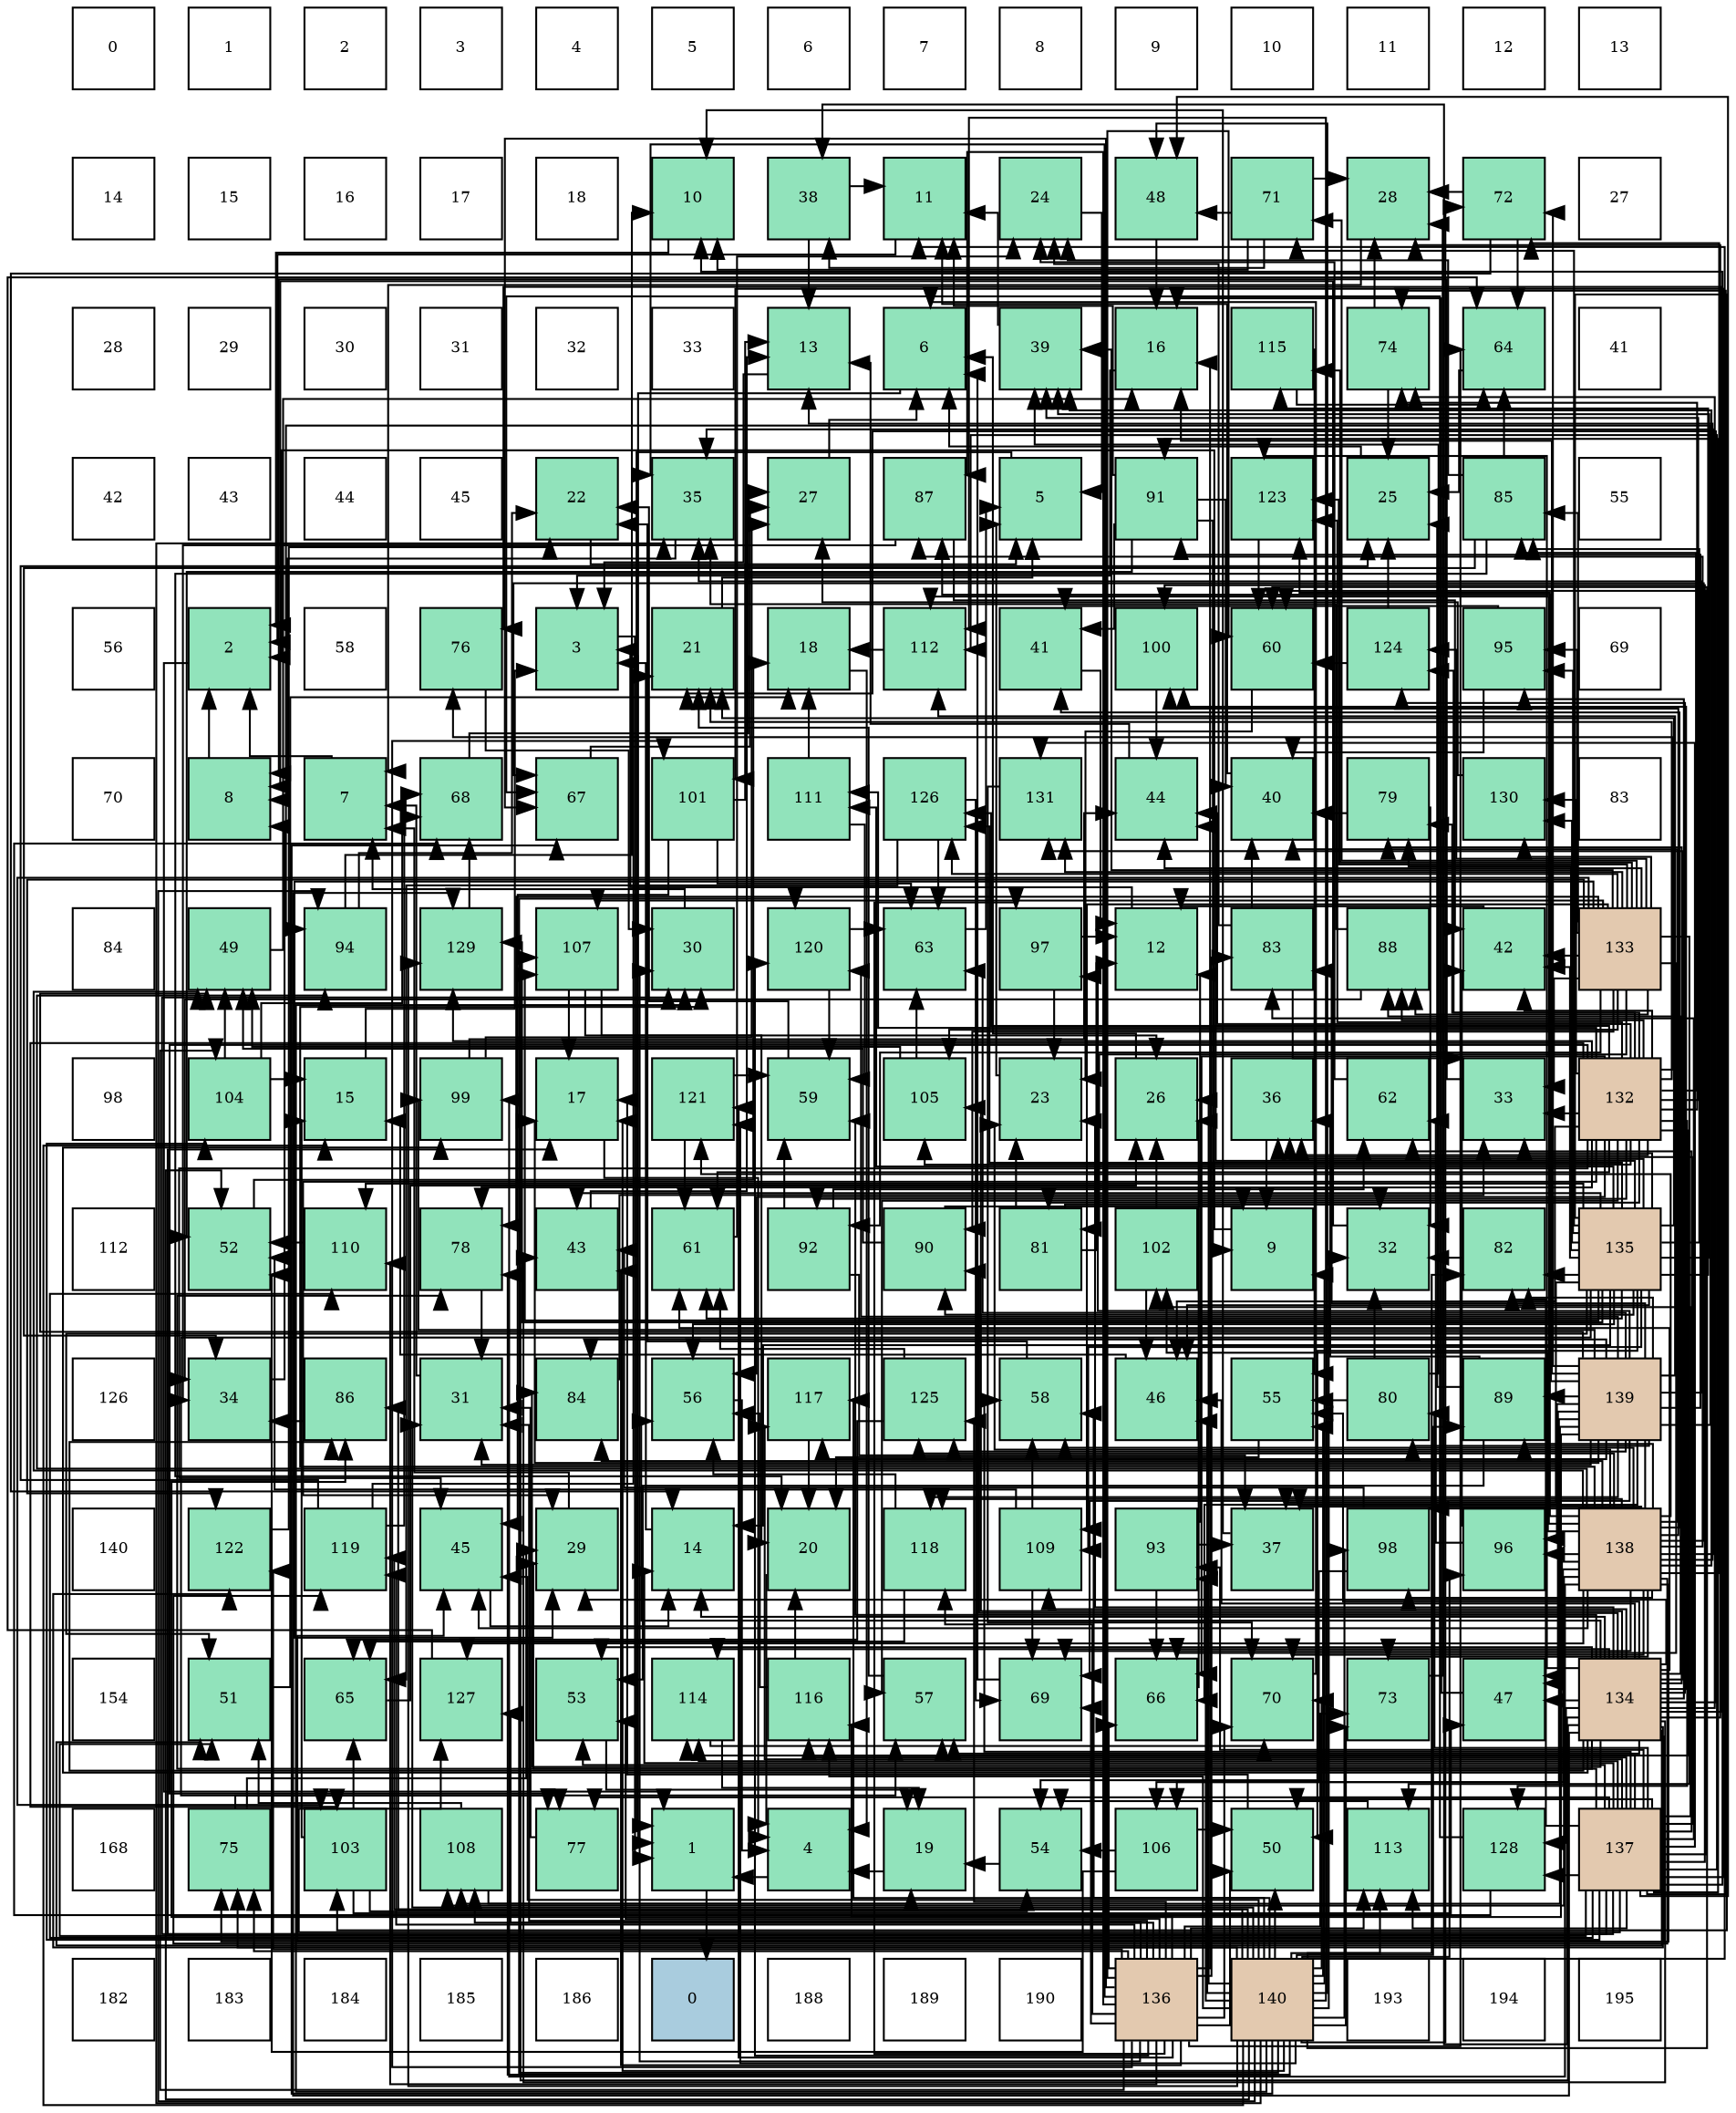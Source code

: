 digraph layout{
 rankdir=TB;
 splines=ortho;
 node [style=filled shape=square fixedsize=true width=0.6];
0[label="0", fontsize=8, fillcolor="#ffffff"];
1[label="1", fontsize=8, fillcolor="#ffffff"];
2[label="2", fontsize=8, fillcolor="#ffffff"];
3[label="3", fontsize=8, fillcolor="#ffffff"];
4[label="4", fontsize=8, fillcolor="#ffffff"];
5[label="5", fontsize=8, fillcolor="#ffffff"];
6[label="6", fontsize=8, fillcolor="#ffffff"];
7[label="7", fontsize=8, fillcolor="#ffffff"];
8[label="8", fontsize=8, fillcolor="#ffffff"];
9[label="9", fontsize=8, fillcolor="#ffffff"];
10[label="10", fontsize=8, fillcolor="#ffffff"];
11[label="11", fontsize=8, fillcolor="#ffffff"];
12[label="12", fontsize=8, fillcolor="#ffffff"];
13[label="13", fontsize=8, fillcolor="#ffffff"];
14[label="14", fontsize=8, fillcolor="#ffffff"];
15[label="15", fontsize=8, fillcolor="#ffffff"];
16[label="16", fontsize=8, fillcolor="#ffffff"];
17[label="17", fontsize=8, fillcolor="#ffffff"];
18[label="18", fontsize=8, fillcolor="#ffffff"];
19[label="10", fontsize=8, fillcolor="#91e3bb"];
20[label="38", fontsize=8, fillcolor="#91e3bb"];
21[label="11", fontsize=8, fillcolor="#91e3bb"];
22[label="24", fontsize=8, fillcolor="#91e3bb"];
23[label="48", fontsize=8, fillcolor="#91e3bb"];
24[label="71", fontsize=8, fillcolor="#91e3bb"];
25[label="28", fontsize=8, fillcolor="#91e3bb"];
26[label="72", fontsize=8, fillcolor="#91e3bb"];
27[label="27", fontsize=8, fillcolor="#ffffff"];
28[label="28", fontsize=8, fillcolor="#ffffff"];
29[label="29", fontsize=8, fillcolor="#ffffff"];
30[label="30", fontsize=8, fillcolor="#ffffff"];
31[label="31", fontsize=8, fillcolor="#ffffff"];
32[label="32", fontsize=8, fillcolor="#ffffff"];
33[label="33", fontsize=8, fillcolor="#ffffff"];
34[label="13", fontsize=8, fillcolor="#91e3bb"];
35[label="6", fontsize=8, fillcolor="#91e3bb"];
36[label="39", fontsize=8, fillcolor="#91e3bb"];
37[label="16", fontsize=8, fillcolor="#91e3bb"];
38[label="115", fontsize=8, fillcolor="#91e3bb"];
39[label="74", fontsize=8, fillcolor="#91e3bb"];
40[label="64", fontsize=8, fillcolor="#91e3bb"];
41[label="41", fontsize=8, fillcolor="#ffffff"];
42[label="42", fontsize=8, fillcolor="#ffffff"];
43[label="43", fontsize=8, fillcolor="#ffffff"];
44[label="44", fontsize=8, fillcolor="#ffffff"];
45[label="45", fontsize=8, fillcolor="#ffffff"];
46[label="22", fontsize=8, fillcolor="#91e3bb"];
47[label="35", fontsize=8, fillcolor="#91e3bb"];
48[label="27", fontsize=8, fillcolor="#91e3bb"];
49[label="87", fontsize=8, fillcolor="#91e3bb"];
50[label="5", fontsize=8, fillcolor="#91e3bb"];
51[label="91", fontsize=8, fillcolor="#91e3bb"];
52[label="123", fontsize=8, fillcolor="#91e3bb"];
53[label="25", fontsize=8, fillcolor="#91e3bb"];
54[label="85", fontsize=8, fillcolor="#91e3bb"];
55[label="55", fontsize=8, fillcolor="#ffffff"];
56[label="56", fontsize=8, fillcolor="#ffffff"];
57[label="2", fontsize=8, fillcolor="#91e3bb"];
58[label="58", fontsize=8, fillcolor="#ffffff"];
59[label="76", fontsize=8, fillcolor="#91e3bb"];
60[label="3", fontsize=8, fillcolor="#91e3bb"];
61[label="21", fontsize=8, fillcolor="#91e3bb"];
62[label="18", fontsize=8, fillcolor="#91e3bb"];
63[label="112", fontsize=8, fillcolor="#91e3bb"];
64[label="41", fontsize=8, fillcolor="#91e3bb"];
65[label="100", fontsize=8, fillcolor="#91e3bb"];
66[label="60", fontsize=8, fillcolor="#91e3bb"];
67[label="124", fontsize=8, fillcolor="#91e3bb"];
68[label="95", fontsize=8, fillcolor="#91e3bb"];
69[label="69", fontsize=8, fillcolor="#ffffff"];
70[label="70", fontsize=8, fillcolor="#ffffff"];
71[label="8", fontsize=8, fillcolor="#91e3bb"];
72[label="7", fontsize=8, fillcolor="#91e3bb"];
73[label="68", fontsize=8, fillcolor="#91e3bb"];
74[label="67", fontsize=8, fillcolor="#91e3bb"];
75[label="101", fontsize=8, fillcolor="#91e3bb"];
76[label="111", fontsize=8, fillcolor="#91e3bb"];
77[label="126", fontsize=8, fillcolor="#91e3bb"];
78[label="131", fontsize=8, fillcolor="#91e3bb"];
79[label="44", fontsize=8, fillcolor="#91e3bb"];
80[label="40", fontsize=8, fillcolor="#91e3bb"];
81[label="79", fontsize=8, fillcolor="#91e3bb"];
82[label="130", fontsize=8, fillcolor="#91e3bb"];
83[label="83", fontsize=8, fillcolor="#ffffff"];
84[label="84", fontsize=8, fillcolor="#ffffff"];
85[label="49", fontsize=8, fillcolor="#91e3bb"];
86[label="94", fontsize=8, fillcolor="#91e3bb"];
87[label="129", fontsize=8, fillcolor="#91e3bb"];
88[label="107", fontsize=8, fillcolor="#91e3bb"];
89[label="30", fontsize=8, fillcolor="#91e3bb"];
90[label="120", fontsize=8, fillcolor="#91e3bb"];
91[label="63", fontsize=8, fillcolor="#91e3bb"];
92[label="97", fontsize=8, fillcolor="#91e3bb"];
93[label="12", fontsize=8, fillcolor="#91e3bb"];
94[label="83", fontsize=8, fillcolor="#91e3bb"];
95[label="88", fontsize=8, fillcolor="#91e3bb"];
96[label="42", fontsize=8, fillcolor="#91e3bb"];
97[label="133", fontsize=8, fillcolor="#e3c9af"];
98[label="98", fontsize=8, fillcolor="#ffffff"];
99[label="104", fontsize=8, fillcolor="#91e3bb"];
100[label="15", fontsize=8, fillcolor="#91e3bb"];
101[label="99", fontsize=8, fillcolor="#91e3bb"];
102[label="17", fontsize=8, fillcolor="#91e3bb"];
103[label="121", fontsize=8, fillcolor="#91e3bb"];
104[label="59", fontsize=8, fillcolor="#91e3bb"];
105[label="105", fontsize=8, fillcolor="#91e3bb"];
106[label="23", fontsize=8, fillcolor="#91e3bb"];
107[label="26", fontsize=8, fillcolor="#91e3bb"];
108[label="36", fontsize=8, fillcolor="#91e3bb"];
109[label="62", fontsize=8, fillcolor="#91e3bb"];
110[label="33", fontsize=8, fillcolor="#91e3bb"];
111[label="132", fontsize=8, fillcolor="#e3c9af"];
112[label="112", fontsize=8, fillcolor="#ffffff"];
113[label="52", fontsize=8, fillcolor="#91e3bb"];
114[label="110", fontsize=8, fillcolor="#91e3bb"];
115[label="78", fontsize=8, fillcolor="#91e3bb"];
116[label="43", fontsize=8, fillcolor="#91e3bb"];
117[label="61", fontsize=8, fillcolor="#91e3bb"];
118[label="92", fontsize=8, fillcolor="#91e3bb"];
119[label="90", fontsize=8, fillcolor="#91e3bb"];
120[label="81", fontsize=8, fillcolor="#91e3bb"];
121[label="102", fontsize=8, fillcolor="#91e3bb"];
122[label="9", fontsize=8, fillcolor="#91e3bb"];
123[label="32", fontsize=8, fillcolor="#91e3bb"];
124[label="82", fontsize=8, fillcolor="#91e3bb"];
125[label="135", fontsize=8, fillcolor="#e3c9af"];
126[label="126", fontsize=8, fillcolor="#ffffff"];
127[label="34", fontsize=8, fillcolor="#91e3bb"];
128[label="86", fontsize=8, fillcolor="#91e3bb"];
129[label="31", fontsize=8, fillcolor="#91e3bb"];
130[label="84", fontsize=8, fillcolor="#91e3bb"];
131[label="56", fontsize=8, fillcolor="#91e3bb"];
132[label="117", fontsize=8, fillcolor="#91e3bb"];
133[label="125", fontsize=8, fillcolor="#91e3bb"];
134[label="58", fontsize=8, fillcolor="#91e3bb"];
135[label="46", fontsize=8, fillcolor="#91e3bb"];
136[label="55", fontsize=8, fillcolor="#91e3bb"];
137[label="80", fontsize=8, fillcolor="#91e3bb"];
138[label="89", fontsize=8, fillcolor="#91e3bb"];
139[label="139", fontsize=8, fillcolor="#e3c9af"];
140[label="140", fontsize=8, fillcolor="#ffffff"];
141[label="122", fontsize=8, fillcolor="#91e3bb"];
142[label="119", fontsize=8, fillcolor="#91e3bb"];
143[label="45", fontsize=8, fillcolor="#91e3bb"];
144[label="29", fontsize=8, fillcolor="#91e3bb"];
145[label="14", fontsize=8, fillcolor="#91e3bb"];
146[label="20", fontsize=8, fillcolor="#91e3bb"];
147[label="118", fontsize=8, fillcolor="#91e3bb"];
148[label="109", fontsize=8, fillcolor="#91e3bb"];
149[label="93", fontsize=8, fillcolor="#91e3bb"];
150[label="37", fontsize=8, fillcolor="#91e3bb"];
151[label="98", fontsize=8, fillcolor="#91e3bb"];
152[label="96", fontsize=8, fillcolor="#91e3bb"];
153[label="138", fontsize=8, fillcolor="#e3c9af"];
154[label="154", fontsize=8, fillcolor="#ffffff"];
155[label="51", fontsize=8, fillcolor="#91e3bb"];
156[label="65", fontsize=8, fillcolor="#91e3bb"];
157[label="127", fontsize=8, fillcolor="#91e3bb"];
158[label="53", fontsize=8, fillcolor="#91e3bb"];
159[label="114", fontsize=8, fillcolor="#91e3bb"];
160[label="116", fontsize=8, fillcolor="#91e3bb"];
161[label="57", fontsize=8, fillcolor="#91e3bb"];
162[label="69", fontsize=8, fillcolor="#91e3bb"];
163[label="66", fontsize=8, fillcolor="#91e3bb"];
164[label="70", fontsize=8, fillcolor="#91e3bb"];
165[label="73", fontsize=8, fillcolor="#91e3bb"];
166[label="47", fontsize=8, fillcolor="#91e3bb"];
167[label="134", fontsize=8, fillcolor="#e3c9af"];
168[label="168", fontsize=8, fillcolor="#ffffff"];
169[label="75", fontsize=8, fillcolor="#91e3bb"];
170[label="103", fontsize=8, fillcolor="#91e3bb"];
171[label="108", fontsize=8, fillcolor="#91e3bb"];
172[label="77", fontsize=8, fillcolor="#91e3bb"];
173[label="1", fontsize=8, fillcolor="#91e3bb"];
174[label="4", fontsize=8, fillcolor="#91e3bb"];
175[label="19", fontsize=8, fillcolor="#91e3bb"];
176[label="54", fontsize=8, fillcolor="#91e3bb"];
177[label="106", fontsize=8, fillcolor="#91e3bb"];
178[label="50", fontsize=8, fillcolor="#91e3bb"];
179[label="113", fontsize=8, fillcolor="#91e3bb"];
180[label="128", fontsize=8, fillcolor="#91e3bb"];
181[label="137", fontsize=8, fillcolor="#e3c9af"];
182[label="182", fontsize=8, fillcolor="#ffffff"];
183[label="183", fontsize=8, fillcolor="#ffffff"];
184[label="184", fontsize=8, fillcolor="#ffffff"];
185[label="185", fontsize=8, fillcolor="#ffffff"];
186[label="186", fontsize=8, fillcolor="#ffffff"];
187[label="0", fontsize=8, fillcolor="#a9ccde"];
188[label="188", fontsize=8, fillcolor="#ffffff"];
189[label="189", fontsize=8, fillcolor="#ffffff"];
190[label="190", fontsize=8, fillcolor="#ffffff"];
191[label="136", fontsize=8, fillcolor="#e3c9af"];
192[label="140", fontsize=8, fillcolor="#e3c9af"];
193[label="193", fontsize=8, fillcolor="#ffffff"];
194[label="194", fontsize=8, fillcolor="#ffffff"];
195[label="195", fontsize=8, fillcolor="#ffffff"];
edge [constraint=false, style=vis];173 -> 187;
57 -> 173;
60 -> 173;
174 -> 173;
50 -> 173;
35 -> 173;
72 -> 57;
71 -> 57;
122 -> 57;
19 -> 57;
21 -> 57;
93 -> 60;
34 -> 60;
145 -> 60;
100 -> 60;
37 -> 60;
102 -> 174;
62 -> 174;
175 -> 174;
146 -> 174;
61 -> 50;
46 -> 50;
106 -> 50;
22 -> 50;
53 -> 35;
107 -> 35;
48 -> 35;
25 -> 72;
144 -> 72;
89 -> 72;
129 -> 72;
123 -> 71;
110 -> 71;
127 -> 71;
47 -> 71;
108 -> 122;
150 -> 19;
20 -> 21;
20 -> 34;
36 -> 21;
80 -> 21;
64 -> 93;
96 -> 93;
116 -> 34;
79 -> 34;
143 -> 145;
135 -> 100;
166 -> 37;
23 -> 37;
85 -> 37;
178 -> 102;
155 -> 62;
113 -> 62;
158 -> 175;
176 -> 175;
136 -> 146;
131 -> 174;
161 -> 61;
134 -> 46;
104 -> 46;
66 -> 106;
117 -> 22;
109 -> 22;
91 -> 50;
40 -> 53;
156 -> 107;
163 -> 107;
74 -> 48;
73 -> 48;
162 -> 35;
164 -> 35;
24 -> 19;
24 -> 25;
24 -> 20;
24 -> 23;
26 -> 145;
26 -> 25;
26 -> 40;
165 -> 25;
39 -> 53;
39 -> 25;
169 -> 144;
169 -> 161;
59 -> 89;
172 -> 129;
115 -> 129;
81 -> 123;
81 -> 80;
137 -> 123;
137 -> 36;
137 -> 136;
120 -> 93;
120 -> 106;
120 -> 123;
124 -> 123;
94 -> 22;
94 -> 110;
94 -> 80;
130 -> 110;
54 -> 146;
54 -> 22;
54 -> 127;
54 -> 40;
128 -> 127;
49 -> 127;
49 -> 96;
95 -> 127;
95 -> 47;
138 -> 53;
138 -> 108;
138 -> 158;
119 -> 122;
119 -> 85;
51 -> 122;
51 -> 21;
51 -> 80;
51 -> 64;
51 -> 113;
118 -> 150;
118 -> 104;
118 -> 109;
149 -> 93;
149 -> 150;
149 -> 163;
86 -> 19;
86 -> 46;
68 -> 80;
68 -> 64;
152 -> 96;
152 -> 109;
92 -> 93;
92 -> 106;
151 -> 116;
151 -> 176;
101 -> 48;
101 -> 79;
65 -> 79;
75 -> 34;
75 -> 143;
75 -> 91;
121 -> 107;
121 -> 135;
170 -> 100;
170 -> 166;
170 -> 176;
170 -> 156;
99 -> 100;
99 -> 85;
99 -> 73;
105 -> 85;
105 -> 91;
177 -> 178;
177 -> 113;
177 -> 176;
88 -> 102;
88 -> 146;
88 -> 107;
171 -> 175;
171 -> 155;
148 -> 113;
148 -> 134;
148 -> 162;
114 -> 113;
76 -> 62;
76 -> 104;
63 -> 62;
179 -> 176;
159 -> 175;
159 -> 164;
38 -> 136;
38 -> 40;
160 -> 146;
160 -> 131;
132 -> 146;
147 -> 131;
147 -> 156;
142 -> 61;
142 -> 53;
142 -> 73;
90 -> 104;
90 -> 91;
103 -> 104;
103 -> 117;
141 -> 46;
52 -> 66;
67 -> 53;
67 -> 66;
133 -> 117;
133 -> 156;
77 -> 91;
77 -> 156;
77 -> 162;
157 -> 40;
180 -> 74;
180 -> 73;
87 -> 73;
82 -> 48;
78 -> 164;
111 -> 61;
111 -> 144;
111 -> 110;
111 -> 108;
111 -> 36;
111 -> 96;
111 -> 79;
111 -> 143;
111 -> 135;
111 -> 131;
111 -> 161;
111 -> 117;
111 -> 163;
111 -> 39;
111 -> 59;
111 -> 172;
111 -> 115;
111 -> 81;
111 -> 120;
111 -> 54;
111 -> 95;
111 -> 118;
111 -> 170;
111 -> 105;
111 -> 76;
111 -> 159;
111 -> 52;
111 -> 67;
111 -> 77;
111 -> 180;
111 -> 87;
111 -> 82;
97 -> 144;
97 -> 110;
97 -> 36;
97 -> 96;
97 -> 79;
97 -> 163;
97 -> 24;
97 -> 115;
97 -> 120;
97 -> 54;
97 -> 95;
97 -> 119;
97 -> 118;
97 -> 68;
97 -> 170;
97 -> 105;
97 -> 88;
97 -> 148;
97 -> 179;
97 -> 38;
97 -> 141;
97 -> 52;
97 -> 67;
97 -> 77;
97 -> 82;
97 -> 78;
167 -> 145;
167 -> 61;
167 -> 106;
167 -> 25;
167 -> 144;
167 -> 20;
167 -> 116;
167 -> 143;
167 -> 135;
167 -> 166;
167 -> 155;
167 -> 158;
167 -> 136;
167 -> 131;
167 -> 161;
167 -> 104;
167 -> 117;
167 -> 39;
167 -> 59;
167 -> 115;
167 -> 81;
167 -> 130;
167 -> 128;
167 -> 95;
167 -> 119;
167 -> 68;
167 -> 101;
167 -> 65;
167 -> 105;
167 -> 88;
167 -> 148;
167 -> 159;
167 -> 141;
167 -> 52;
167 -> 67;
167 -> 180;
167 -> 87;
167 -> 78;
125 -> 145;
125 -> 61;
125 -> 110;
125 -> 108;
125 -> 150;
125 -> 36;
125 -> 96;
125 -> 116;
125 -> 79;
125 -> 135;
125 -> 178;
125 -> 155;
125 -> 131;
125 -> 117;
125 -> 24;
125 -> 172;
125 -> 81;
125 -> 124;
125 -> 54;
125 -> 119;
125 -> 68;
125 -> 170;
125 -> 88;
125 -> 148;
125 -> 114;
125 -> 76;
125 -> 38;
125 -> 77;
125 -> 87;
125 -> 82;
191 -> 37;
191 -> 89;
191 -> 129;
191 -> 47;
191 -> 116;
191 -> 178;
191 -> 158;
191 -> 66;
191 -> 40;
191 -> 163;
191 -> 74;
191 -> 162;
191 -> 164;
191 -> 165;
191 -> 169;
191 -> 94;
191 -> 49;
191 -> 92;
191 -> 75;
191 -> 99;
191 -> 171;
191 -> 114;
191 -> 179;
191 -> 160;
191 -> 147;
191 -> 142;
191 -> 90;
191 -> 103;
191 -> 141;
191 -> 133;
191 -> 157;
181 -> 19;
181 -> 145;
181 -> 102;
181 -> 144;
181 -> 89;
181 -> 108;
181 -> 23;
181 -> 178;
181 -> 155;
181 -> 158;
181 -> 161;
181 -> 134;
181 -> 66;
181 -> 109;
181 -> 39;
181 -> 172;
181 -> 137;
181 -> 124;
181 -> 94;
181 -> 51;
181 -> 149;
181 -> 65;
181 -> 75;
181 -> 121;
181 -> 99;
181 -> 114;
181 -> 63;
181 -> 179;
181 -> 159;
181 -> 160;
181 -> 132;
181 -> 157;
181 -> 180;
181 -> 78;
153 -> 34;
153 -> 106;
153 -> 89;
153 -> 47;
153 -> 150;
153 -> 36;
153 -> 80;
153 -> 64;
153 -> 143;
153 -> 166;
153 -> 85;
153 -> 134;
153 -> 74;
153 -> 162;
153 -> 164;
153 -> 26;
153 -> 165;
153 -> 169;
153 -> 130;
153 -> 49;
153 -> 138;
153 -> 86;
153 -> 152;
153 -> 151;
153 -> 101;
153 -> 65;
153 -> 121;
153 -> 177;
153 -> 171;
153 -> 63;
153 -> 147;
153 -> 142;
153 -> 103;
153 -> 52;
153 -> 133;
153 -> 157;
139 -> 37;
139 -> 102;
139 -> 129;
139 -> 47;
139 -> 166;
139 -> 85;
139 -> 91;
139 -> 163;
139 -> 162;
139 -> 26;
139 -> 137;
139 -> 124;
139 -> 94;
139 -> 130;
139 -> 128;
139 -> 49;
139 -> 138;
139 -> 51;
139 -> 86;
139 -> 152;
139 -> 92;
139 -> 151;
139 -> 101;
139 -> 177;
139 -> 171;
139 -> 63;
139 -> 132;
139 -> 147;
139 -> 90;
139 -> 133;
192 -> 122;
192 -> 21;
192 -> 100;
192 -> 102;
192 -> 107;
192 -> 89;
192 -> 129;
192 -> 123;
192 -> 47;
192 -> 143;
192 -> 135;
192 -> 23;
192 -> 178;
192 -> 113;
192 -> 136;
192 -> 134;
192 -> 66;
192 -> 74;
192 -> 164;
192 -> 26;
192 -> 165;
192 -> 169;
192 -> 115;
192 -> 124;
192 -> 128;
192 -> 138;
192 -> 149;
192 -> 86;
192 -> 152;
192 -> 151;
192 -> 63;
192 -> 179;
192 -> 160;
192 -> 132;
192 -> 142;
192 -> 90;
192 -> 103;
192 -> 87;
edge [constraint=true, style=invis];
0 -> 14 -> 28 -> 42 -> 56 -> 70 -> 84 -> 98 -> 112 -> 126 -> 140 -> 154 -> 168 -> 182;
1 -> 15 -> 29 -> 43 -> 57 -> 71 -> 85 -> 99 -> 113 -> 127 -> 141 -> 155 -> 169 -> 183;
2 -> 16 -> 30 -> 44 -> 58 -> 72 -> 86 -> 100 -> 114 -> 128 -> 142 -> 156 -> 170 -> 184;
3 -> 17 -> 31 -> 45 -> 59 -> 73 -> 87 -> 101 -> 115 -> 129 -> 143 -> 157 -> 171 -> 185;
4 -> 18 -> 32 -> 46 -> 60 -> 74 -> 88 -> 102 -> 116 -> 130 -> 144 -> 158 -> 172 -> 186;
5 -> 19 -> 33 -> 47 -> 61 -> 75 -> 89 -> 103 -> 117 -> 131 -> 145 -> 159 -> 173 -> 187;
6 -> 20 -> 34 -> 48 -> 62 -> 76 -> 90 -> 104 -> 118 -> 132 -> 146 -> 160 -> 174 -> 188;
7 -> 21 -> 35 -> 49 -> 63 -> 77 -> 91 -> 105 -> 119 -> 133 -> 147 -> 161 -> 175 -> 189;
8 -> 22 -> 36 -> 50 -> 64 -> 78 -> 92 -> 106 -> 120 -> 134 -> 148 -> 162 -> 176 -> 190;
9 -> 23 -> 37 -> 51 -> 65 -> 79 -> 93 -> 107 -> 121 -> 135 -> 149 -> 163 -> 177 -> 191;
10 -> 24 -> 38 -> 52 -> 66 -> 80 -> 94 -> 108 -> 122 -> 136 -> 150 -> 164 -> 178 -> 192;
11 -> 25 -> 39 -> 53 -> 67 -> 81 -> 95 -> 109 -> 123 -> 137 -> 151 -> 165 -> 179 -> 193;
12 -> 26 -> 40 -> 54 -> 68 -> 82 -> 96 -> 110 -> 124 -> 138 -> 152 -> 166 -> 180 -> 194;
13 -> 27 -> 41 -> 55 -> 69 -> 83 -> 97 -> 111 -> 125 -> 139 -> 153 -> 167 -> 181 -> 195;
rank = same {0 -> 1 -> 2 -> 3 -> 4 -> 5 -> 6 -> 7 -> 8 -> 9 -> 10 -> 11 -> 12 -> 13};
rank = same {14 -> 15 -> 16 -> 17 -> 18 -> 19 -> 20 -> 21 -> 22 -> 23 -> 24 -> 25 -> 26 -> 27};
rank = same {28 -> 29 -> 30 -> 31 -> 32 -> 33 -> 34 -> 35 -> 36 -> 37 -> 38 -> 39 -> 40 -> 41};
rank = same {42 -> 43 -> 44 -> 45 -> 46 -> 47 -> 48 -> 49 -> 50 -> 51 -> 52 -> 53 -> 54 -> 55};
rank = same {56 -> 57 -> 58 -> 59 -> 60 -> 61 -> 62 -> 63 -> 64 -> 65 -> 66 -> 67 -> 68 -> 69};
rank = same {70 -> 71 -> 72 -> 73 -> 74 -> 75 -> 76 -> 77 -> 78 -> 79 -> 80 -> 81 -> 82 -> 83};
rank = same {84 -> 85 -> 86 -> 87 -> 88 -> 89 -> 90 -> 91 -> 92 -> 93 -> 94 -> 95 -> 96 -> 97};
rank = same {98 -> 99 -> 100 -> 101 -> 102 -> 103 -> 104 -> 105 -> 106 -> 107 -> 108 -> 109 -> 110 -> 111};
rank = same {112 -> 113 -> 114 -> 115 -> 116 -> 117 -> 118 -> 119 -> 120 -> 121 -> 122 -> 123 -> 124 -> 125};
rank = same {126 -> 127 -> 128 -> 129 -> 130 -> 131 -> 132 -> 133 -> 134 -> 135 -> 136 -> 137 -> 138 -> 139};
rank = same {140 -> 141 -> 142 -> 143 -> 144 -> 145 -> 146 -> 147 -> 148 -> 149 -> 150 -> 151 -> 152 -> 153};
rank = same {154 -> 155 -> 156 -> 157 -> 158 -> 159 -> 160 -> 161 -> 162 -> 163 -> 164 -> 165 -> 166 -> 167};
rank = same {168 -> 169 -> 170 -> 171 -> 172 -> 173 -> 174 -> 175 -> 176 -> 177 -> 178 -> 179 -> 180 -> 181};
rank = same {182 -> 183 -> 184 -> 185 -> 186 -> 187 -> 188 -> 189 -> 190 -> 191 -> 192 -> 193 -> 194 -> 195};
}